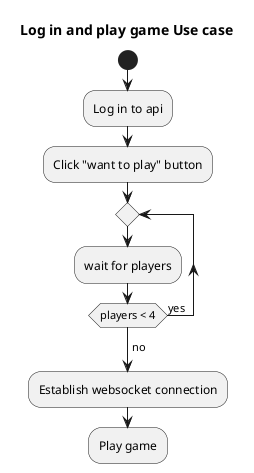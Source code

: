 @startuml
title "Log in and play game Use case"
start
:Log in to api;
:Click "want to play" button;
repeat
    :wait for players;
    repeat while (players < 4) is (yes)
-> no;
:Establish websocket connection;
:Play game;
@enduml
